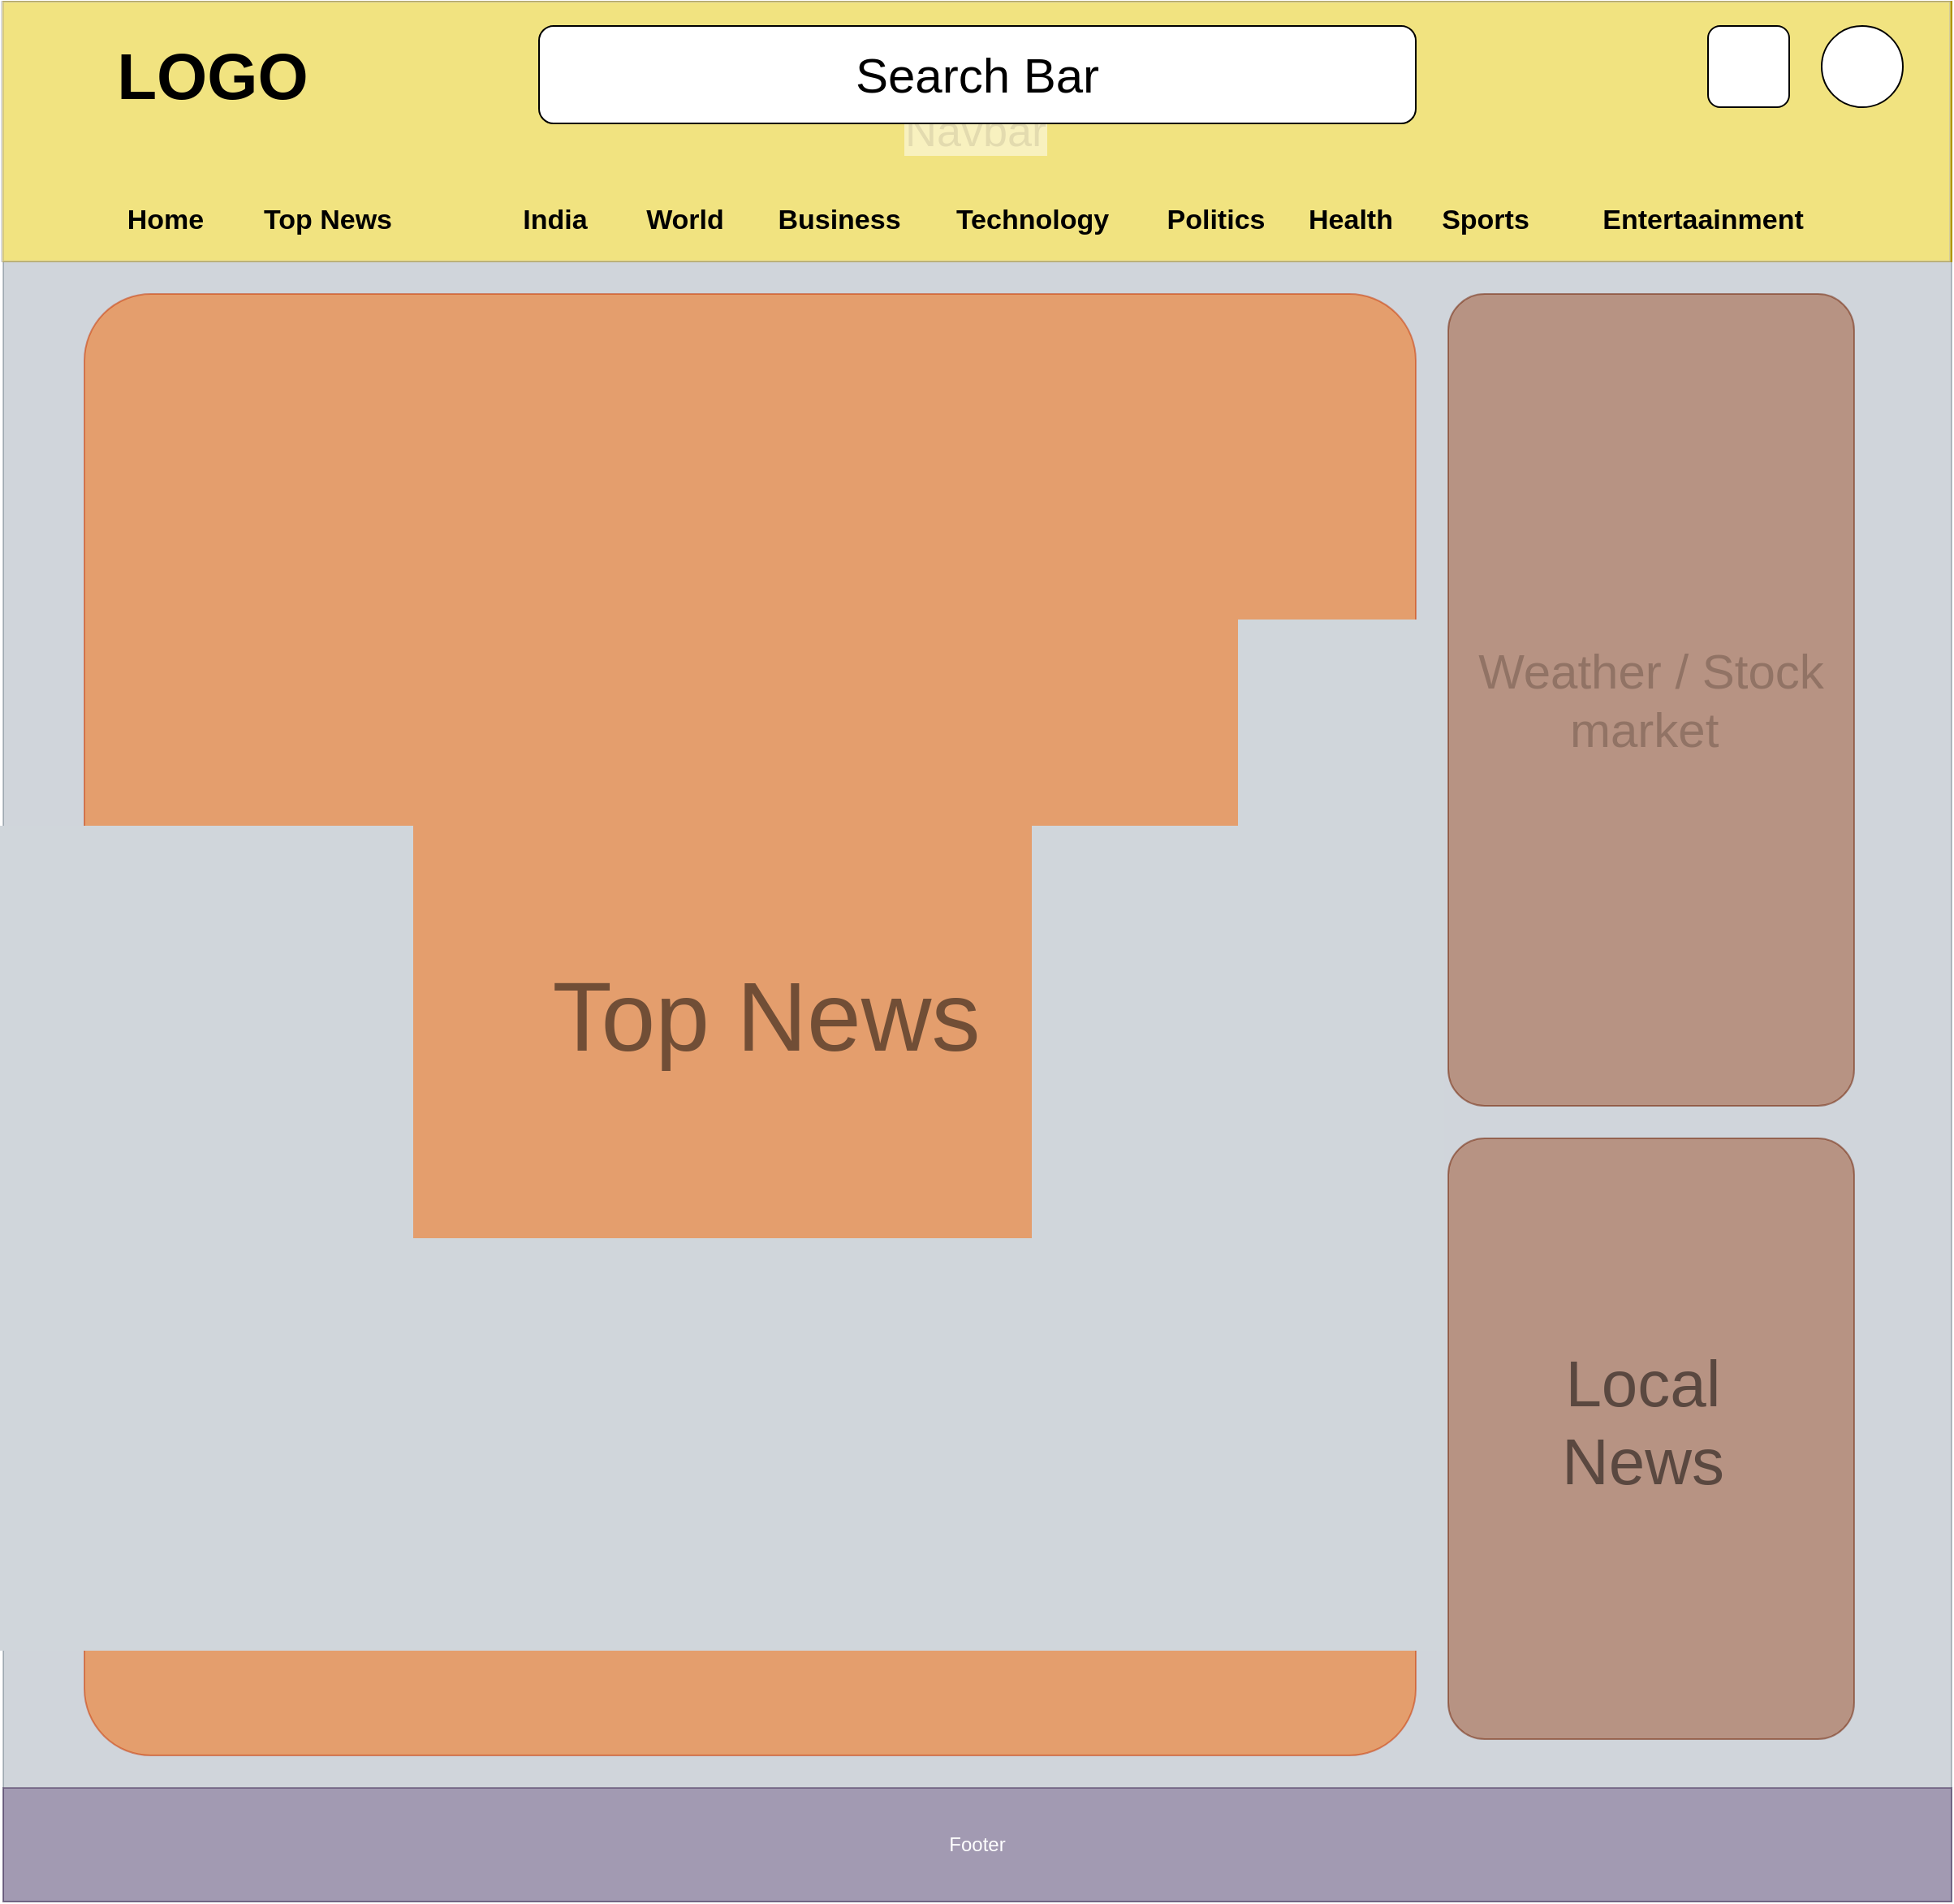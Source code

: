 <mxfile version="21.6.6" type="device">
  <diagram name="Page-1" id="sGk9SiDRsVmA3llAnQVP">
    <mxGraphModel dx="2204" dy="1926" grid="1" gridSize="10" guides="1" tooltips="1" connect="1" arrows="1" fold="1" page="1" pageScale="1" pageWidth="850" pageHeight="1100" math="0" shadow="0">
      <root>
        <mxCell id="0" />
        <mxCell id="1" parent="0" />
        <mxCell id="UncWfILNrETgP3VBMc2K-1" value="" style="rounded=0;whiteSpace=wrap;html=1;strokeColor=#314354;opacity=30;fontSize=17;fontStyle=1;fillColor=#647687;fontColor=#ffffff;" vertex="1" parent="1">
          <mxGeometry x="-600" y="-80" width="1200" height="1170" as="geometry" />
        </mxCell>
        <mxCell id="UncWfILNrETgP3VBMc2K-14" value="" style="endArrow=none;html=1;rounded=0;" edge="1" parent="1">
          <mxGeometry width="50" height="50" relative="1" as="geometry">
            <mxPoint x="-280" y="240" as="sourcePoint" />
            <mxPoint x="-280" y="240" as="targetPoint" />
          </mxGeometry>
        </mxCell>
        <mxCell id="UncWfILNrETgP3VBMc2K-16" value="" style="endArrow=none;html=1;rounded=0;strokeWidth=1;spacingLeft=0;fontSize=1;endSize=2;opacity=50;" edge="1" parent="1">
          <mxGeometry width="50" height="50" relative="1" as="geometry">
            <mxPoint x="-328" y="66" as="sourcePoint" />
            <mxPoint x="-328" y="46" as="targetPoint" />
          </mxGeometry>
        </mxCell>
        <mxCell id="UncWfILNrETgP3VBMc2K-28" value="" style="group;fillColor=#e3c800;fontColor=#000000;strokeColor=#B09500;" vertex="1" connectable="0" parent="1">
          <mxGeometry x="-600" y="-80" width="1200" height="160" as="geometry" />
        </mxCell>
        <mxCell id="UncWfILNrETgP3VBMc2K-2" value="&lt;font color=&quot;#d6d5de&quot; style=&quot;font-size: 27px; background-color: rgb(255, 255, 255);&quot;&gt;Navbar&lt;/font&gt;" style="rounded=0;whiteSpace=wrap;html=1;textOpacity=50;strokeColor=#B8B8B8;opacity=50;" vertex="1" parent="UncWfILNrETgP3VBMc2K-28">
          <mxGeometry x="-1" width="1200" height="160" as="geometry" />
        </mxCell>
        <mxCell id="UncWfILNrETgP3VBMc2K-4" value="&lt;font style=&quot;font-size: 30px;&quot;&gt;Search Bar&lt;/font&gt;" style="rounded=1;whiteSpace=wrap;html=1;" vertex="1" parent="UncWfILNrETgP3VBMc2K-28">
          <mxGeometry x="330" y="15" width="540" height="60" as="geometry" />
        </mxCell>
        <mxCell id="UncWfILNrETgP3VBMc2K-6" value="" style="whiteSpace=wrap;html=1;aspect=fixed;rounded=1;" vertex="1" parent="UncWfILNrETgP3VBMc2K-28">
          <mxGeometry x="1050" y="15" width="50" height="50" as="geometry" />
        </mxCell>
        <mxCell id="UncWfILNrETgP3VBMc2K-7" value="" style="ellipse;whiteSpace=wrap;html=1;" vertex="1" parent="UncWfILNrETgP3VBMc2K-28">
          <mxGeometry x="1120" y="15" width="50" height="50" as="geometry" />
        </mxCell>
        <mxCell id="UncWfILNrETgP3VBMc2K-9" value="Home" style="text;html=1;strokeColor=none;fillColor=none;align=center;verticalAlign=middle;whiteSpace=wrap;rounded=0;fontSize=17;fontStyle=1" vertex="1" parent="UncWfILNrETgP3VBMc2K-28">
          <mxGeometry x="70" y="120" width="60" height="30" as="geometry" />
        </mxCell>
        <mxCell id="UncWfILNrETgP3VBMc2K-10" value="Top News" style="text;html=1;strokeColor=none;fillColor=none;align=center;verticalAlign=middle;whiteSpace=wrap;rounded=0;fontSize=17;fontStyle=1" vertex="1" parent="UncWfILNrETgP3VBMc2K-28">
          <mxGeometry x="150" y="120" width="100" height="30" as="geometry" />
        </mxCell>
        <mxCell id="UncWfILNrETgP3VBMc2K-17" value="India" style="text;html=1;strokeColor=none;fillColor=none;align=center;verticalAlign=middle;whiteSpace=wrap;rounded=0;fontSize=17;fontStyle=1" vertex="1" parent="UncWfILNrETgP3VBMc2K-28">
          <mxGeometry x="310" y="120" width="60" height="30" as="geometry" />
        </mxCell>
        <mxCell id="UncWfILNrETgP3VBMc2K-18" value="World" style="text;html=1;strokeColor=none;fillColor=none;align=center;verticalAlign=middle;whiteSpace=wrap;rounded=0;fontSize=17;fontStyle=1" vertex="1" parent="UncWfILNrETgP3VBMc2K-28">
          <mxGeometry x="390" y="120" width="60" height="30" as="geometry" />
        </mxCell>
        <mxCell id="UncWfILNrETgP3VBMc2K-19" value="Business" style="text;html=1;strokeColor=none;fillColor=none;align=center;verticalAlign=middle;whiteSpace=wrap;rounded=0;fontSize=17;fontStyle=1" vertex="1" parent="UncWfILNrETgP3VBMc2K-28">
          <mxGeometry x="485" y="120" width="60" height="30" as="geometry" />
        </mxCell>
        <mxCell id="UncWfILNrETgP3VBMc2K-20" value="Technology" style="text;html=1;strokeColor=none;fillColor=none;align=center;verticalAlign=middle;whiteSpace=wrap;rounded=0;fontSize=17;fontStyle=1" vertex="1" parent="UncWfILNrETgP3VBMc2K-28">
          <mxGeometry x="604" y="120" width="60" height="30" as="geometry" />
        </mxCell>
        <mxCell id="UncWfILNrETgP3VBMc2K-21" value="Politics" style="text;html=1;strokeColor=none;fillColor=none;align=center;verticalAlign=middle;whiteSpace=wrap;rounded=0;fontSize=17;fontStyle=1" vertex="1" parent="UncWfILNrETgP3VBMc2K-28">
          <mxGeometry x="717" y="120" width="60" height="30" as="geometry" />
        </mxCell>
        <mxCell id="UncWfILNrETgP3VBMc2K-22" value="Sports" style="text;html=1;strokeColor=none;fillColor=none;align=center;verticalAlign=middle;whiteSpace=wrap;rounded=0;fontSize=17;fontStyle=1" vertex="1" parent="UncWfILNrETgP3VBMc2K-28">
          <mxGeometry x="883" y="120" width="60" height="30" as="geometry" />
        </mxCell>
        <mxCell id="UncWfILNrETgP3VBMc2K-25" value="Entertaainment" style="text;html=1;strokeColor=none;fillColor=none;align=center;verticalAlign=middle;whiteSpace=wrap;rounded=0;fontSize=17;fontStyle=1" vertex="1" parent="UncWfILNrETgP3VBMc2K-28">
          <mxGeometry x="1017" y="120" width="60" height="30" as="geometry" />
        </mxCell>
        <mxCell id="UncWfILNrETgP3VBMc2K-26" value="Health" style="text;html=1;strokeColor=none;fillColor=none;align=center;verticalAlign=middle;whiteSpace=wrap;rounded=0;fontSize=17;fontStyle=1" vertex="1" parent="UncWfILNrETgP3VBMc2K-28">
          <mxGeometry x="800" y="120" width="60" height="30" as="geometry" />
        </mxCell>
        <mxCell id="UncWfILNrETgP3VBMc2K-27" value="LOGO" style="text;html=1;strokeColor=none;fillColor=none;align=center;verticalAlign=middle;whiteSpace=wrap;rounded=0;fontSize=40;fontStyle=1;spacingTop=0;spacing=13;" vertex="1" parent="UncWfILNrETgP3VBMc2K-28">
          <mxGeometry x="100" y="30" width="58" height="30" as="geometry" />
        </mxCell>
        <mxCell id="UncWfILNrETgP3VBMc2K-29" value="" style="rounded=1;whiteSpace=wrap;html=1;opacity=50;fillColor=#fa6800;fontColor=#000000;strokeColor=#C73500;arcSize=5;" vertex="1" parent="1">
          <mxGeometry x="-550" y="100" width="820" height="900" as="geometry" />
        </mxCell>
        <mxCell id="UncWfILNrETgP3VBMc2K-30" value="Footer" style="rounded=0;whiteSpace=wrap;html=1;opacity=50;fillColor=#76608a;fontColor=#ffffff;strokeColor=#432D57;" vertex="1" parent="1">
          <mxGeometry x="-600" y="1020" width="1200" height="70" as="geometry" />
        </mxCell>
        <mxCell id="UncWfILNrETgP3VBMc2K-31" value="&lt;font color=&quot;#917365&quot; style=&quot;font-size: 30px;&quot;&gt;Weather / Stock market&amp;nbsp;&lt;/font&gt;" style="rounded=1;whiteSpace=wrap;html=1;fillColor=#a0522d;fontColor=#ffffff;strokeColor=#6D1F00;opacity=50;arcSize=9;" vertex="1" parent="1">
          <mxGeometry x="290" y="100" width="250" height="500" as="geometry" />
        </mxCell>
        <mxCell id="UncWfILNrETgP3VBMc2K-32" value="" style="rounded=1;whiteSpace=wrap;html=1;fillColor=#a0522d;fontColor=#ffffff;strokeColor=#6D1F00;opacity=50;arcSize=9;" vertex="1" parent="1">
          <mxGeometry x="290" y="620" width="250" height="370" as="geometry" />
        </mxCell>
        <mxCell id="UncWfILNrETgP3VBMc2K-33" value="Local News" style="text;html=1;strokeColor=none;fillColor=none;align=center;verticalAlign=middle;whiteSpace=wrap;rounded=0;fontSize=40;textOpacity=50;" vertex="1" parent="1">
          <mxGeometry x="380" y="780" width="60" height="28" as="geometry" />
        </mxCell>
        <mxCell id="UncWfILNrETgP3VBMc2K-34" value="Top News" style="text;html=1;strokeColor=none;fillColor=none;align=center;verticalAlign=middle;whiteSpace=wrap;rounded=0;fontSize=60;textOpacity=50;" vertex="1" parent="1">
          <mxGeometry x="-300" y="530" width="340" height="30" as="geometry" />
        </mxCell>
      </root>
    </mxGraphModel>
  </diagram>
</mxfile>
